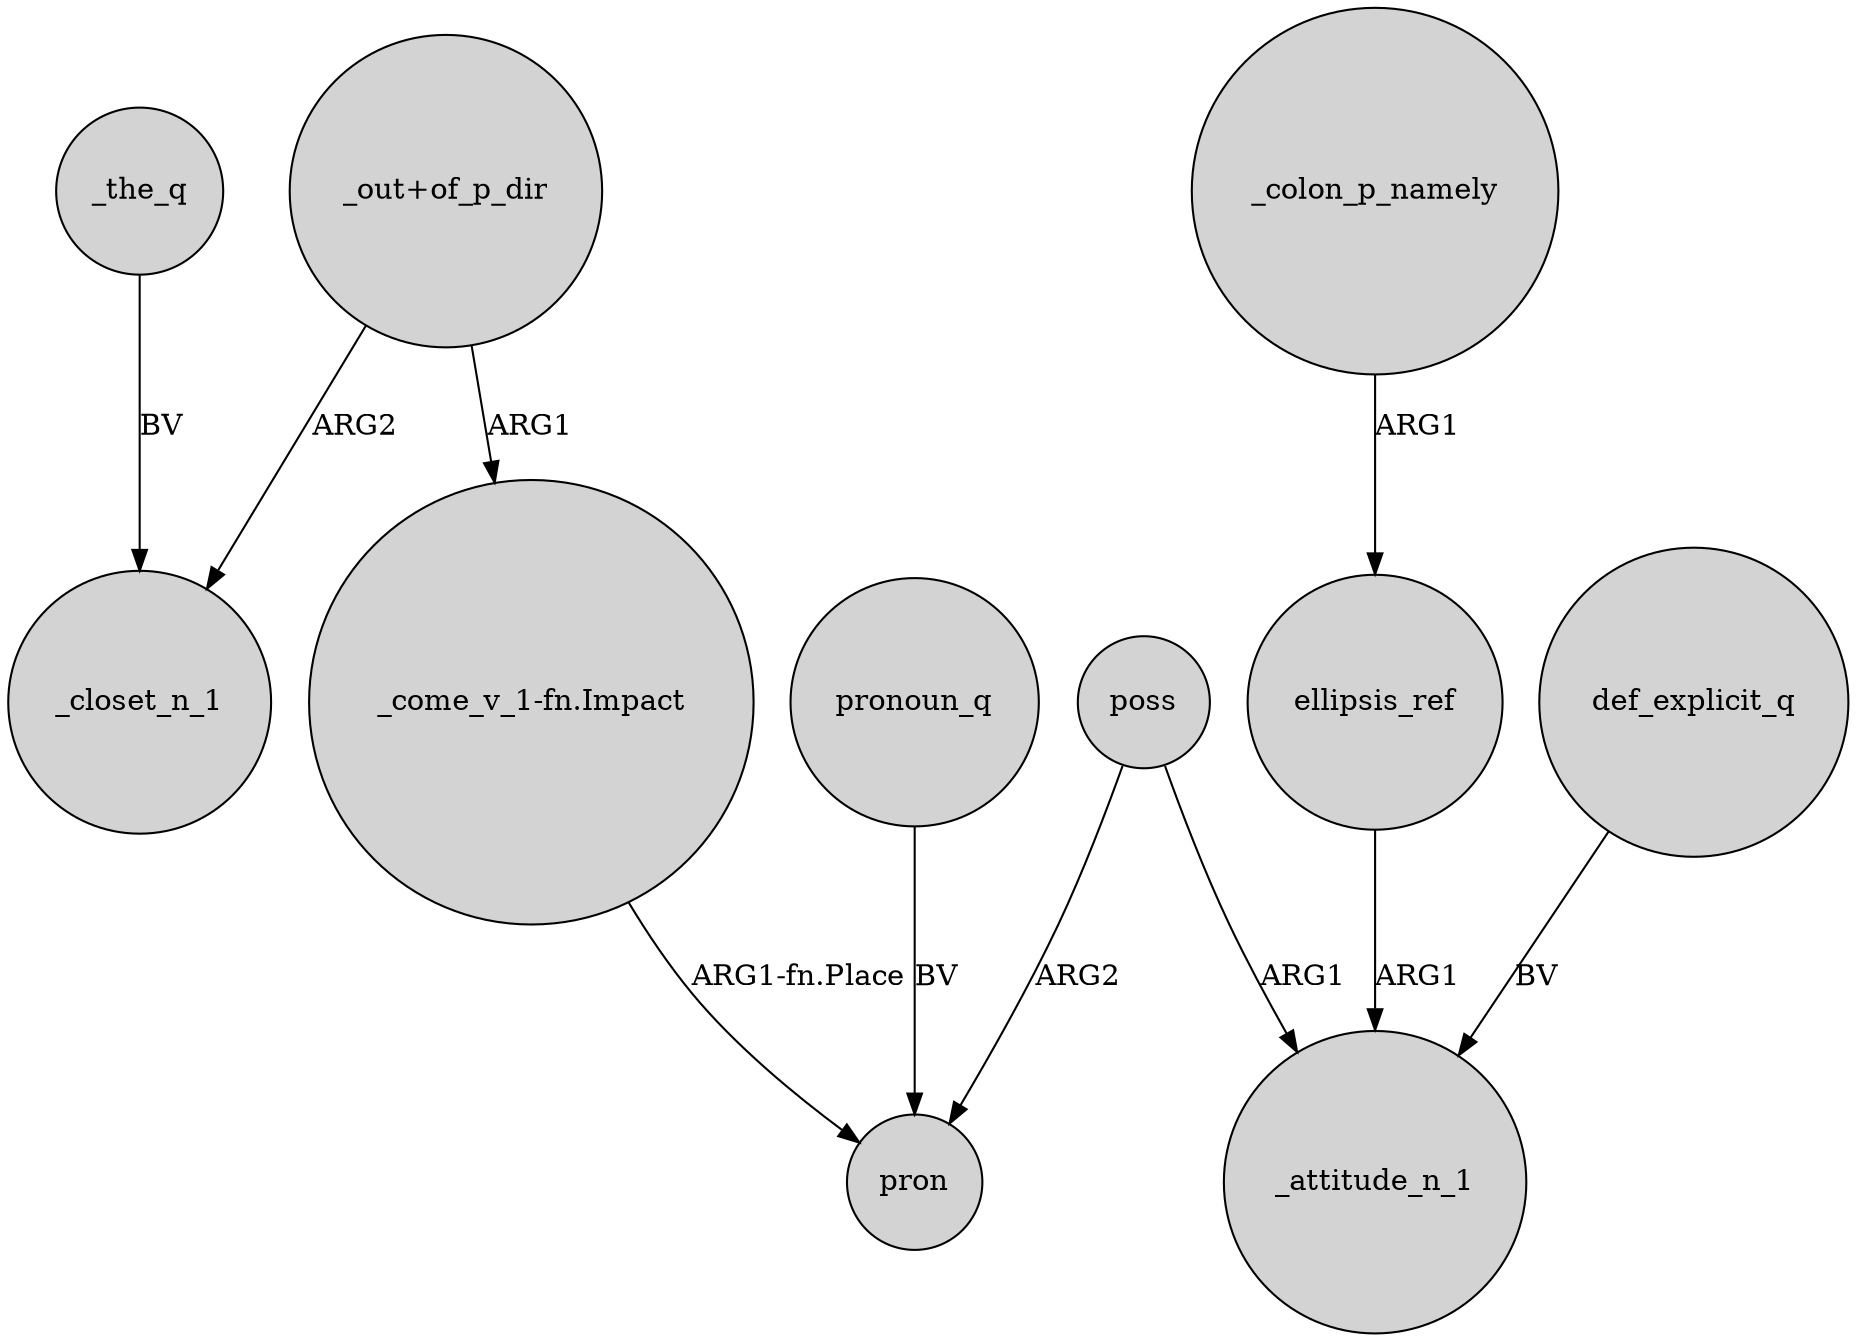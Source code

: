 digraph {
	node [shape=circle style=filled]
	"_out+of_p_dir" -> _closet_n_1 [label=ARG2]
	ellipsis_ref -> _attitude_n_1 [label=ARG1]
	_colon_p_namely -> ellipsis_ref [label=ARG1]
	def_explicit_q -> _attitude_n_1 [label=BV]
	"_out+of_p_dir" -> "_come_v_1-fn.Impact" [label=ARG1]
	_the_q -> _closet_n_1 [label=BV]
	poss -> _attitude_n_1 [label=ARG1]
	"_come_v_1-fn.Impact" -> pron [label="ARG1-fn.Place"]
	pronoun_q -> pron [label=BV]
	poss -> pron [label=ARG2]
}
